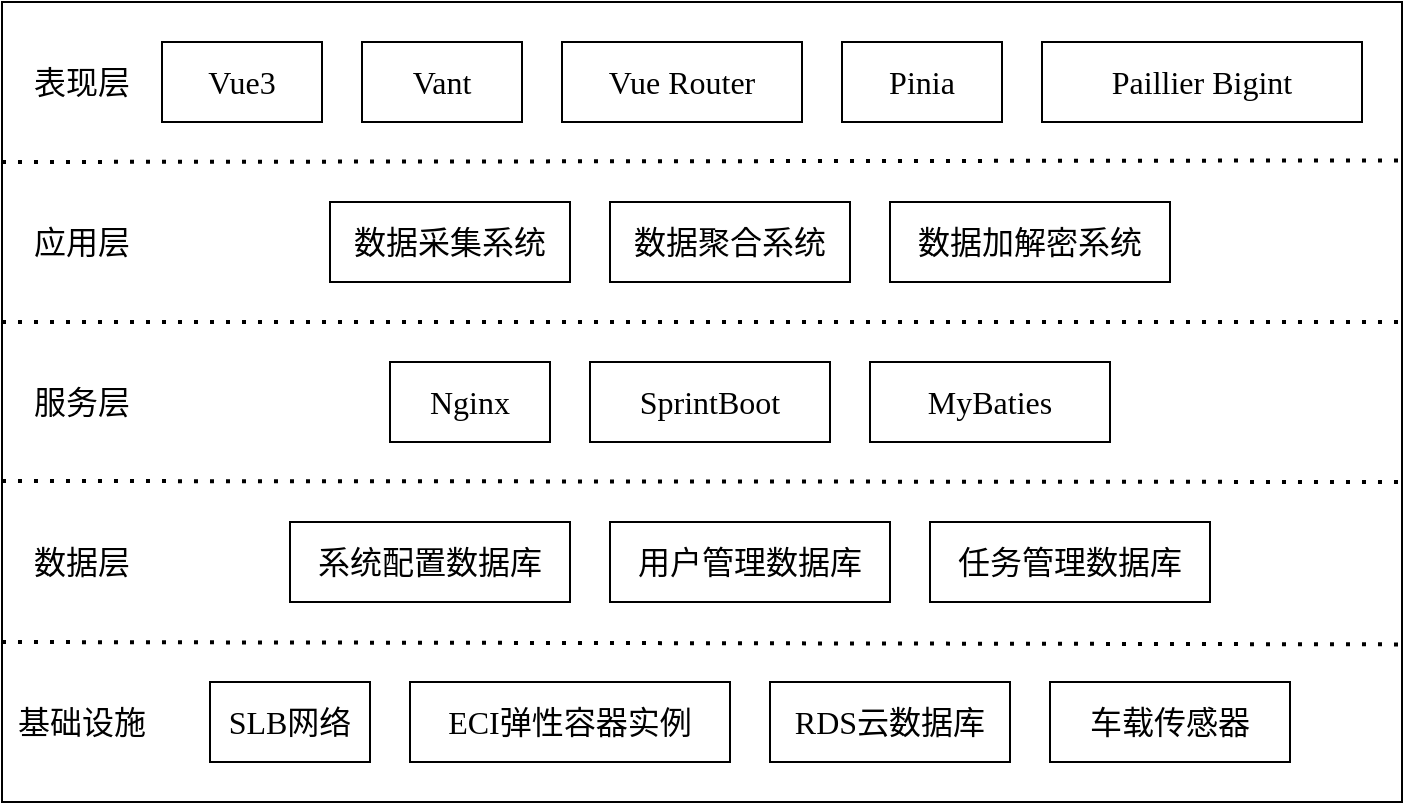 <mxfile version="26.0.16">
  <diagram id="prtHgNgQTEPvFCAcTncT" name="Page-1">
    <mxGraphModel dx="724" dy="584" grid="1" gridSize="10" guides="1" tooltips="1" connect="1" arrows="1" fold="1" page="1" pageScale="1" pageWidth="827" pageHeight="1169" math="0" shadow="0">
      <root>
        <mxCell id="0" />
        <mxCell id="1" parent="0" />
        <mxCell id="_YIMEpo5Rv7STCM8DFQf-20" value="" style="rounded=0;whiteSpace=wrap;html=1;fontFamily=宋体;fontSize=16;" parent="1" vertex="1">
          <mxGeometry x="40" y="40" width="700" height="400" as="geometry" />
        </mxCell>
        <mxCell id="_YIMEpo5Rv7STCM8DFQf-13" value="RDS云数据库" style="rounded=0;whiteSpace=wrap;html=1;fontFamily=宋体;fontSize=16;" parent="1" vertex="1">
          <mxGeometry x="424" y="380" width="120" height="40" as="geometry" />
        </mxCell>
        <mxCell id="_YIMEpo5Rv7STCM8DFQf-15" value="应用层" style="text;html=1;align=center;verticalAlign=middle;whiteSpace=wrap;rounded=0;fontFamily=宋体;fontSize=16;" parent="1" vertex="1">
          <mxGeometry x="40" y="120" width="80" height="80" as="geometry" />
        </mxCell>
        <mxCell id="_YIMEpo5Rv7STCM8DFQf-16" value="服务层" style="text;html=1;align=center;verticalAlign=middle;whiteSpace=wrap;rounded=0;fontFamily=宋体;fontSize=16;" parent="1" vertex="1">
          <mxGeometry x="40" y="200" width="80" height="80" as="geometry" />
        </mxCell>
        <mxCell id="_YIMEpo5Rv7STCM8DFQf-17" value="基础设施" style="text;html=1;align=center;verticalAlign=middle;whiteSpace=wrap;rounded=0;fontFamily=宋体;fontSize=16;" parent="1" vertex="1">
          <mxGeometry x="40" y="360" width="80" height="80" as="geometry" />
        </mxCell>
        <mxCell id="_YIMEpo5Rv7STCM8DFQf-18" value="数据层" style="text;html=1;align=center;verticalAlign=middle;whiteSpace=wrap;rounded=0;fontFamily=宋体;fontSize=16;" parent="1" vertex="1">
          <mxGeometry x="40" y="280" width="80" height="80" as="geometry" />
        </mxCell>
        <mxCell id="_YIMEpo5Rv7STCM8DFQf-19" value="" style="endArrow=none;dashed=1;html=1;dashPattern=1 3;strokeWidth=2;rounded=0;fontFamily=宋体;fontSize=16;entryX=1;entryY=0.4;entryDx=0;entryDy=0;entryPerimeter=0;" parent="1" target="_YIMEpo5Rv7STCM8DFQf-20" edge="1">
          <mxGeometry width="50" height="50" relative="1" as="geometry">
            <mxPoint x="40" y="200" as="sourcePoint" />
            <mxPoint x="650" y="200" as="targetPoint" />
          </mxGeometry>
        </mxCell>
        <mxCell id="_YIMEpo5Rv7STCM8DFQf-21" value="" style="endArrow=none;dashed=1;html=1;dashPattern=1 3;strokeWidth=2;rounded=0;fontFamily=宋体;fontSize=16;entryX=1.001;entryY=0.6;entryDx=0;entryDy=0;entryPerimeter=0;" parent="1" target="_YIMEpo5Rv7STCM8DFQf-20" edge="1">
          <mxGeometry width="50" height="50" relative="1" as="geometry">
            <mxPoint x="40" y="279.5" as="sourcePoint" />
            <mxPoint x="660" y="280" as="targetPoint" />
          </mxGeometry>
        </mxCell>
        <mxCell id="_YIMEpo5Rv7STCM8DFQf-22" value="" style="endArrow=none;dashed=1;html=1;dashPattern=1 3;strokeWidth=2;rounded=0;fontFamily=宋体;fontSize=16;entryX=1;entryY=0.803;entryDx=0;entryDy=0;entryPerimeter=0;" parent="1" target="_YIMEpo5Rv7STCM8DFQf-20" edge="1">
          <mxGeometry width="50" height="50" relative="1" as="geometry">
            <mxPoint x="40" y="360" as="sourcePoint" />
            <mxPoint x="660" y="360" as="targetPoint" />
          </mxGeometry>
        </mxCell>
        <mxCell id="_YIMEpo5Rv7STCM8DFQf-24" value="ECI弹性容器实例" style="rounded=0;whiteSpace=wrap;html=1;fontFamily=宋体;fontSize=16;" parent="1" vertex="1">
          <mxGeometry x="244" y="380" width="160" height="40" as="geometry" />
        </mxCell>
        <mxCell id="_YIMEpo5Rv7STCM8DFQf-27" value="数据采集系统" style="rounded=0;whiteSpace=wrap;html=1;fontFamily=宋体;fontSize=16;" parent="1" vertex="1">
          <mxGeometry x="204" y="140" width="120" height="40" as="geometry" />
        </mxCell>
        <mxCell id="_YIMEpo5Rv7STCM8DFQf-28" value="车载传感器" style="rounded=0;whiteSpace=wrap;html=1;fontFamily=宋体;fontSize=16;" parent="1" vertex="1">
          <mxGeometry x="564" y="380" width="120" height="40" as="geometry" />
        </mxCell>
        <mxCell id="_YIMEpo5Rv7STCM8DFQf-30" value="SLB网络" style="rounded=0;whiteSpace=wrap;html=1;fontFamily=宋体;fontSize=16;" parent="1" vertex="1">
          <mxGeometry x="144" y="380" width="80" height="40" as="geometry" />
        </mxCell>
        <mxCell id="_YIMEpo5Rv7STCM8DFQf-31" value="SprintBoot" style="rounded=0;whiteSpace=wrap;html=1;fontFamily=宋体;fontSize=16;" parent="1" vertex="1">
          <mxGeometry x="334" y="220" width="120" height="40" as="geometry" />
        </mxCell>
        <mxCell id="_YIMEpo5Rv7STCM8DFQf-32" value="数据聚合系统" style="rounded=0;whiteSpace=wrap;html=1;fontFamily=宋体;fontSize=16;" parent="1" vertex="1">
          <mxGeometry x="344" y="140" width="120" height="40" as="geometry" />
        </mxCell>
        <mxCell id="_YIMEpo5Rv7STCM8DFQf-33" value="MyBaties" style="rounded=0;whiteSpace=wrap;html=1;fontFamily=宋体;fontSize=16;" parent="1" vertex="1">
          <mxGeometry x="474" y="220" width="120" height="40" as="geometry" />
        </mxCell>
        <mxCell id="_YIMEpo5Rv7STCM8DFQf-34" value="数据加解密系统" style="rounded=0;whiteSpace=wrap;html=1;fontFamily=宋体;fontSize=16;" parent="1" vertex="1">
          <mxGeometry x="484" y="140" width="140" height="40" as="geometry" />
        </mxCell>
        <mxCell id="_YIMEpo5Rv7STCM8DFQf-35" value="" style="endArrow=none;dashed=1;html=1;dashPattern=1 3;strokeWidth=2;rounded=0;fontFamily=宋体;fontSize=16;entryX=1.001;entryY=0.198;entryDx=0;entryDy=0;entryPerimeter=0;" parent="1" target="_YIMEpo5Rv7STCM8DFQf-20" edge="1">
          <mxGeometry width="50" height="50" relative="1" as="geometry">
            <mxPoint x="40" y="120" as="sourcePoint" />
            <mxPoint x="660" y="120" as="targetPoint" />
          </mxGeometry>
        </mxCell>
        <mxCell id="_YIMEpo5Rv7STCM8DFQf-36" value="表现层" style="text;html=1;align=center;verticalAlign=middle;whiteSpace=wrap;rounded=0;fontFamily=宋体;fontSize=16;" parent="1" vertex="1">
          <mxGeometry x="40" y="40" width="80" height="80" as="geometry" />
        </mxCell>
        <mxCell id="_YIMEpo5Rv7STCM8DFQf-37" value="Vue3" style="rounded=0;whiteSpace=wrap;html=1;fontFamily=宋体;fontSize=16;" parent="1" vertex="1">
          <mxGeometry x="120" y="60" width="80" height="40" as="geometry" />
        </mxCell>
        <mxCell id="_YIMEpo5Rv7STCM8DFQf-38" value="Vant" style="rounded=0;whiteSpace=wrap;html=1;fontFamily=宋体;fontSize=16;" parent="1" vertex="1">
          <mxGeometry x="220" y="60" width="80" height="40" as="geometry" />
        </mxCell>
        <mxCell id="_YIMEpo5Rv7STCM8DFQf-39" value="Vue Router" style="rounded=0;whiteSpace=wrap;html=1;fontFamily=宋体;fontSize=16;" parent="1" vertex="1">
          <mxGeometry x="320" y="60" width="120" height="40" as="geometry" />
        </mxCell>
        <mxCell id="_YIMEpo5Rv7STCM8DFQf-40" value="Pinia" style="rounded=0;whiteSpace=wrap;html=1;fontFamily=宋体;fontSize=16;" parent="1" vertex="1">
          <mxGeometry x="460" y="60" width="80" height="40" as="geometry" />
        </mxCell>
        <mxCell id="_YIMEpo5Rv7STCM8DFQf-41" value="系统配置数据库" style="rounded=0;whiteSpace=wrap;html=1;fontFamily=宋体;fontSize=16;" parent="1" vertex="1">
          <mxGeometry x="184" y="300" width="140" height="40" as="geometry" />
        </mxCell>
        <mxCell id="_YIMEpo5Rv7STCM8DFQf-42" value="用户管理数据库" style="rounded=0;whiteSpace=wrap;html=1;fontFamily=宋体;fontSize=16;" parent="1" vertex="1">
          <mxGeometry x="344" y="300" width="140" height="40" as="geometry" />
        </mxCell>
        <mxCell id="_YIMEpo5Rv7STCM8DFQf-43" value="任务管理数据库" style="rounded=0;whiteSpace=wrap;html=1;fontFamily=宋体;fontSize=16;" parent="1" vertex="1">
          <mxGeometry x="504" y="300" width="140" height="40" as="geometry" />
        </mxCell>
        <mxCell id="_YIMEpo5Rv7STCM8DFQf-44" value="Nginx" style="rounded=0;whiteSpace=wrap;html=1;fontFamily=宋体;fontSize=16;" parent="1" vertex="1">
          <mxGeometry x="234" y="220" width="80" height="40" as="geometry" />
        </mxCell>
        <mxCell id="_YIMEpo5Rv7STCM8DFQf-45" value="Paillier Bigint" style="rounded=0;whiteSpace=wrap;html=1;fontFamily=宋体;fontSize=16;" parent="1" vertex="1">
          <mxGeometry x="560" y="60" width="160" height="40" as="geometry" />
        </mxCell>
      </root>
    </mxGraphModel>
  </diagram>
</mxfile>
